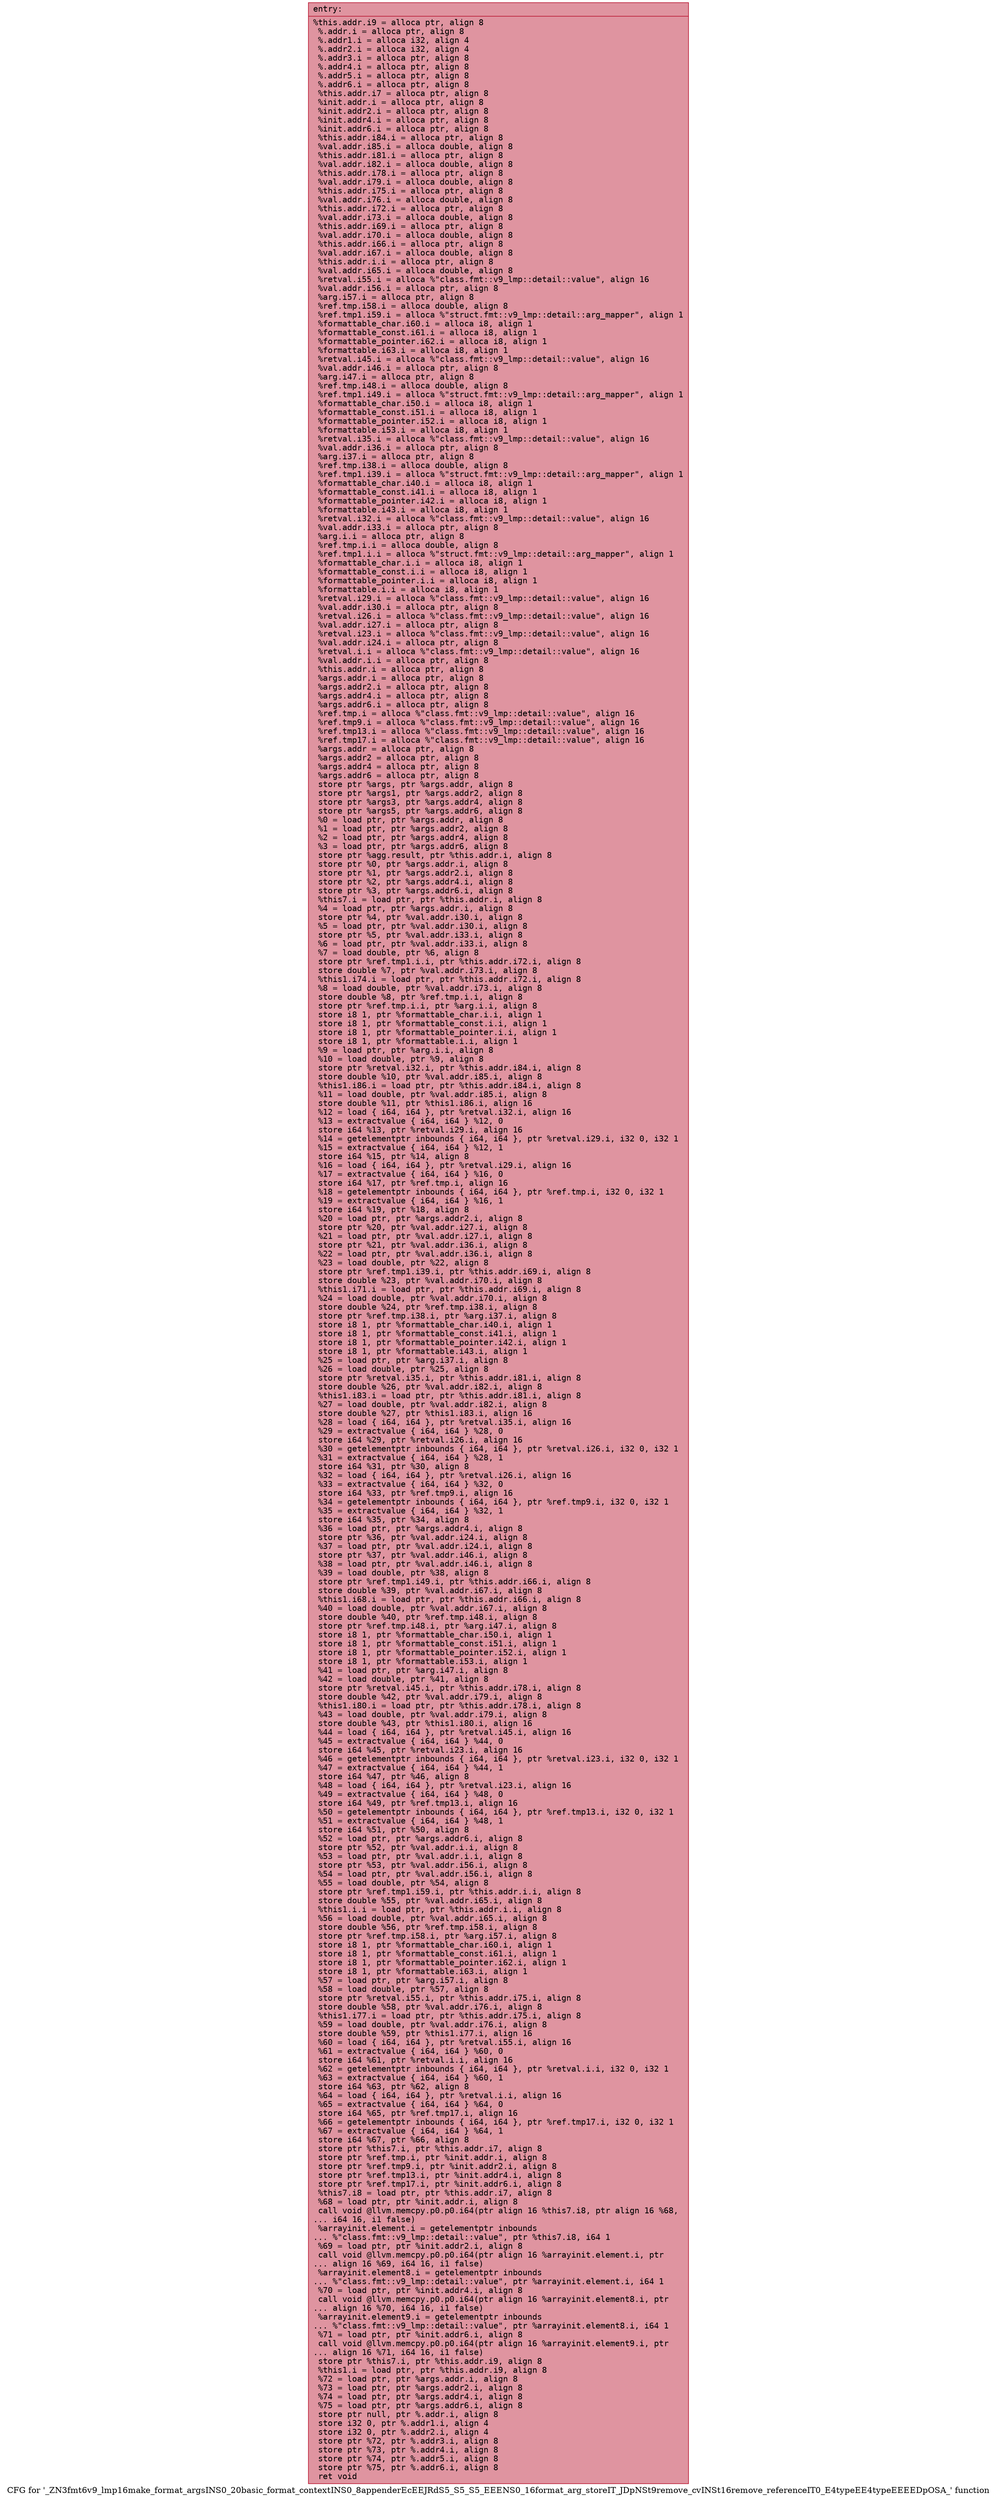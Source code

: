 digraph "CFG for '_ZN3fmt6v9_lmp16make_format_argsINS0_20basic_format_contextINS0_8appenderEcEEJRdS5_S5_S5_EEENS0_16format_arg_storeIT_JDpNSt9remove_cvINSt16remove_referenceIT0_E4typeEE4typeEEEEDpOSA_' function" {
	label="CFG for '_ZN3fmt6v9_lmp16make_format_argsINS0_20basic_format_contextINS0_8appenderEcEEJRdS5_S5_S5_EEENS0_16format_arg_storeIT_JDpNSt9remove_cvINSt16remove_referenceIT0_E4typeEE4typeEEEEDpOSA_' function";

	Node0x5563be1700d0 [shape=record,color="#b70d28ff", style=filled, fillcolor="#b70d2870" fontname="Courier",label="{entry:\l|  %this.addr.i9 = alloca ptr, align 8\l  %.addr.i = alloca ptr, align 8\l  %.addr1.i = alloca i32, align 4\l  %.addr2.i = alloca i32, align 4\l  %.addr3.i = alloca ptr, align 8\l  %.addr4.i = alloca ptr, align 8\l  %.addr5.i = alloca ptr, align 8\l  %.addr6.i = alloca ptr, align 8\l  %this.addr.i7 = alloca ptr, align 8\l  %init.addr.i = alloca ptr, align 8\l  %init.addr2.i = alloca ptr, align 8\l  %init.addr4.i = alloca ptr, align 8\l  %init.addr6.i = alloca ptr, align 8\l  %this.addr.i84.i = alloca ptr, align 8\l  %val.addr.i85.i = alloca double, align 8\l  %this.addr.i81.i = alloca ptr, align 8\l  %val.addr.i82.i = alloca double, align 8\l  %this.addr.i78.i = alloca ptr, align 8\l  %val.addr.i79.i = alloca double, align 8\l  %this.addr.i75.i = alloca ptr, align 8\l  %val.addr.i76.i = alloca double, align 8\l  %this.addr.i72.i = alloca ptr, align 8\l  %val.addr.i73.i = alloca double, align 8\l  %this.addr.i69.i = alloca ptr, align 8\l  %val.addr.i70.i = alloca double, align 8\l  %this.addr.i66.i = alloca ptr, align 8\l  %val.addr.i67.i = alloca double, align 8\l  %this.addr.i.i = alloca ptr, align 8\l  %val.addr.i65.i = alloca double, align 8\l  %retval.i55.i = alloca %\"class.fmt::v9_lmp::detail::value\", align 16\l  %val.addr.i56.i = alloca ptr, align 8\l  %arg.i57.i = alloca ptr, align 8\l  %ref.tmp.i58.i = alloca double, align 8\l  %ref.tmp1.i59.i = alloca %\"struct.fmt::v9_lmp::detail::arg_mapper\", align 1\l  %formattable_char.i60.i = alloca i8, align 1\l  %formattable_const.i61.i = alloca i8, align 1\l  %formattable_pointer.i62.i = alloca i8, align 1\l  %formattable.i63.i = alloca i8, align 1\l  %retval.i45.i = alloca %\"class.fmt::v9_lmp::detail::value\", align 16\l  %val.addr.i46.i = alloca ptr, align 8\l  %arg.i47.i = alloca ptr, align 8\l  %ref.tmp.i48.i = alloca double, align 8\l  %ref.tmp1.i49.i = alloca %\"struct.fmt::v9_lmp::detail::arg_mapper\", align 1\l  %formattable_char.i50.i = alloca i8, align 1\l  %formattable_const.i51.i = alloca i8, align 1\l  %formattable_pointer.i52.i = alloca i8, align 1\l  %formattable.i53.i = alloca i8, align 1\l  %retval.i35.i = alloca %\"class.fmt::v9_lmp::detail::value\", align 16\l  %val.addr.i36.i = alloca ptr, align 8\l  %arg.i37.i = alloca ptr, align 8\l  %ref.tmp.i38.i = alloca double, align 8\l  %ref.tmp1.i39.i = alloca %\"struct.fmt::v9_lmp::detail::arg_mapper\", align 1\l  %formattable_char.i40.i = alloca i8, align 1\l  %formattable_const.i41.i = alloca i8, align 1\l  %formattable_pointer.i42.i = alloca i8, align 1\l  %formattable.i43.i = alloca i8, align 1\l  %retval.i32.i = alloca %\"class.fmt::v9_lmp::detail::value\", align 16\l  %val.addr.i33.i = alloca ptr, align 8\l  %arg.i.i = alloca ptr, align 8\l  %ref.tmp.i.i = alloca double, align 8\l  %ref.tmp1.i.i = alloca %\"struct.fmt::v9_lmp::detail::arg_mapper\", align 1\l  %formattable_char.i.i = alloca i8, align 1\l  %formattable_const.i.i = alloca i8, align 1\l  %formattable_pointer.i.i = alloca i8, align 1\l  %formattable.i.i = alloca i8, align 1\l  %retval.i29.i = alloca %\"class.fmt::v9_lmp::detail::value\", align 16\l  %val.addr.i30.i = alloca ptr, align 8\l  %retval.i26.i = alloca %\"class.fmt::v9_lmp::detail::value\", align 16\l  %val.addr.i27.i = alloca ptr, align 8\l  %retval.i23.i = alloca %\"class.fmt::v9_lmp::detail::value\", align 16\l  %val.addr.i24.i = alloca ptr, align 8\l  %retval.i.i = alloca %\"class.fmt::v9_lmp::detail::value\", align 16\l  %val.addr.i.i = alloca ptr, align 8\l  %this.addr.i = alloca ptr, align 8\l  %args.addr.i = alloca ptr, align 8\l  %args.addr2.i = alloca ptr, align 8\l  %args.addr4.i = alloca ptr, align 8\l  %args.addr6.i = alloca ptr, align 8\l  %ref.tmp.i = alloca %\"class.fmt::v9_lmp::detail::value\", align 16\l  %ref.tmp9.i = alloca %\"class.fmt::v9_lmp::detail::value\", align 16\l  %ref.tmp13.i = alloca %\"class.fmt::v9_lmp::detail::value\", align 16\l  %ref.tmp17.i = alloca %\"class.fmt::v9_lmp::detail::value\", align 16\l  %args.addr = alloca ptr, align 8\l  %args.addr2 = alloca ptr, align 8\l  %args.addr4 = alloca ptr, align 8\l  %args.addr6 = alloca ptr, align 8\l  store ptr %args, ptr %args.addr, align 8\l  store ptr %args1, ptr %args.addr2, align 8\l  store ptr %args3, ptr %args.addr4, align 8\l  store ptr %args5, ptr %args.addr6, align 8\l  %0 = load ptr, ptr %args.addr, align 8\l  %1 = load ptr, ptr %args.addr2, align 8\l  %2 = load ptr, ptr %args.addr4, align 8\l  %3 = load ptr, ptr %args.addr6, align 8\l  store ptr %agg.result, ptr %this.addr.i, align 8\l  store ptr %0, ptr %args.addr.i, align 8\l  store ptr %1, ptr %args.addr2.i, align 8\l  store ptr %2, ptr %args.addr4.i, align 8\l  store ptr %3, ptr %args.addr6.i, align 8\l  %this7.i = load ptr, ptr %this.addr.i, align 8\l  %4 = load ptr, ptr %args.addr.i, align 8\l  store ptr %4, ptr %val.addr.i30.i, align 8\l  %5 = load ptr, ptr %val.addr.i30.i, align 8\l  store ptr %5, ptr %val.addr.i33.i, align 8\l  %6 = load ptr, ptr %val.addr.i33.i, align 8\l  %7 = load double, ptr %6, align 8\l  store ptr %ref.tmp1.i.i, ptr %this.addr.i72.i, align 8\l  store double %7, ptr %val.addr.i73.i, align 8\l  %this1.i74.i = load ptr, ptr %this.addr.i72.i, align 8\l  %8 = load double, ptr %val.addr.i73.i, align 8\l  store double %8, ptr %ref.tmp.i.i, align 8\l  store ptr %ref.tmp.i.i, ptr %arg.i.i, align 8\l  store i8 1, ptr %formattable_char.i.i, align 1\l  store i8 1, ptr %formattable_const.i.i, align 1\l  store i8 1, ptr %formattable_pointer.i.i, align 1\l  store i8 1, ptr %formattable.i.i, align 1\l  %9 = load ptr, ptr %arg.i.i, align 8\l  %10 = load double, ptr %9, align 8\l  store ptr %retval.i32.i, ptr %this.addr.i84.i, align 8\l  store double %10, ptr %val.addr.i85.i, align 8\l  %this1.i86.i = load ptr, ptr %this.addr.i84.i, align 8\l  %11 = load double, ptr %val.addr.i85.i, align 8\l  store double %11, ptr %this1.i86.i, align 16\l  %12 = load \{ i64, i64 \}, ptr %retval.i32.i, align 16\l  %13 = extractvalue \{ i64, i64 \} %12, 0\l  store i64 %13, ptr %retval.i29.i, align 16\l  %14 = getelementptr inbounds \{ i64, i64 \}, ptr %retval.i29.i, i32 0, i32 1\l  %15 = extractvalue \{ i64, i64 \} %12, 1\l  store i64 %15, ptr %14, align 8\l  %16 = load \{ i64, i64 \}, ptr %retval.i29.i, align 16\l  %17 = extractvalue \{ i64, i64 \} %16, 0\l  store i64 %17, ptr %ref.tmp.i, align 16\l  %18 = getelementptr inbounds \{ i64, i64 \}, ptr %ref.tmp.i, i32 0, i32 1\l  %19 = extractvalue \{ i64, i64 \} %16, 1\l  store i64 %19, ptr %18, align 8\l  %20 = load ptr, ptr %args.addr2.i, align 8\l  store ptr %20, ptr %val.addr.i27.i, align 8\l  %21 = load ptr, ptr %val.addr.i27.i, align 8\l  store ptr %21, ptr %val.addr.i36.i, align 8\l  %22 = load ptr, ptr %val.addr.i36.i, align 8\l  %23 = load double, ptr %22, align 8\l  store ptr %ref.tmp1.i39.i, ptr %this.addr.i69.i, align 8\l  store double %23, ptr %val.addr.i70.i, align 8\l  %this1.i71.i = load ptr, ptr %this.addr.i69.i, align 8\l  %24 = load double, ptr %val.addr.i70.i, align 8\l  store double %24, ptr %ref.tmp.i38.i, align 8\l  store ptr %ref.tmp.i38.i, ptr %arg.i37.i, align 8\l  store i8 1, ptr %formattable_char.i40.i, align 1\l  store i8 1, ptr %formattable_const.i41.i, align 1\l  store i8 1, ptr %formattable_pointer.i42.i, align 1\l  store i8 1, ptr %formattable.i43.i, align 1\l  %25 = load ptr, ptr %arg.i37.i, align 8\l  %26 = load double, ptr %25, align 8\l  store ptr %retval.i35.i, ptr %this.addr.i81.i, align 8\l  store double %26, ptr %val.addr.i82.i, align 8\l  %this1.i83.i = load ptr, ptr %this.addr.i81.i, align 8\l  %27 = load double, ptr %val.addr.i82.i, align 8\l  store double %27, ptr %this1.i83.i, align 16\l  %28 = load \{ i64, i64 \}, ptr %retval.i35.i, align 16\l  %29 = extractvalue \{ i64, i64 \} %28, 0\l  store i64 %29, ptr %retval.i26.i, align 16\l  %30 = getelementptr inbounds \{ i64, i64 \}, ptr %retval.i26.i, i32 0, i32 1\l  %31 = extractvalue \{ i64, i64 \} %28, 1\l  store i64 %31, ptr %30, align 8\l  %32 = load \{ i64, i64 \}, ptr %retval.i26.i, align 16\l  %33 = extractvalue \{ i64, i64 \} %32, 0\l  store i64 %33, ptr %ref.tmp9.i, align 16\l  %34 = getelementptr inbounds \{ i64, i64 \}, ptr %ref.tmp9.i, i32 0, i32 1\l  %35 = extractvalue \{ i64, i64 \} %32, 1\l  store i64 %35, ptr %34, align 8\l  %36 = load ptr, ptr %args.addr4.i, align 8\l  store ptr %36, ptr %val.addr.i24.i, align 8\l  %37 = load ptr, ptr %val.addr.i24.i, align 8\l  store ptr %37, ptr %val.addr.i46.i, align 8\l  %38 = load ptr, ptr %val.addr.i46.i, align 8\l  %39 = load double, ptr %38, align 8\l  store ptr %ref.tmp1.i49.i, ptr %this.addr.i66.i, align 8\l  store double %39, ptr %val.addr.i67.i, align 8\l  %this1.i68.i = load ptr, ptr %this.addr.i66.i, align 8\l  %40 = load double, ptr %val.addr.i67.i, align 8\l  store double %40, ptr %ref.tmp.i48.i, align 8\l  store ptr %ref.tmp.i48.i, ptr %arg.i47.i, align 8\l  store i8 1, ptr %formattable_char.i50.i, align 1\l  store i8 1, ptr %formattable_const.i51.i, align 1\l  store i8 1, ptr %formattable_pointer.i52.i, align 1\l  store i8 1, ptr %formattable.i53.i, align 1\l  %41 = load ptr, ptr %arg.i47.i, align 8\l  %42 = load double, ptr %41, align 8\l  store ptr %retval.i45.i, ptr %this.addr.i78.i, align 8\l  store double %42, ptr %val.addr.i79.i, align 8\l  %this1.i80.i = load ptr, ptr %this.addr.i78.i, align 8\l  %43 = load double, ptr %val.addr.i79.i, align 8\l  store double %43, ptr %this1.i80.i, align 16\l  %44 = load \{ i64, i64 \}, ptr %retval.i45.i, align 16\l  %45 = extractvalue \{ i64, i64 \} %44, 0\l  store i64 %45, ptr %retval.i23.i, align 16\l  %46 = getelementptr inbounds \{ i64, i64 \}, ptr %retval.i23.i, i32 0, i32 1\l  %47 = extractvalue \{ i64, i64 \} %44, 1\l  store i64 %47, ptr %46, align 8\l  %48 = load \{ i64, i64 \}, ptr %retval.i23.i, align 16\l  %49 = extractvalue \{ i64, i64 \} %48, 0\l  store i64 %49, ptr %ref.tmp13.i, align 16\l  %50 = getelementptr inbounds \{ i64, i64 \}, ptr %ref.tmp13.i, i32 0, i32 1\l  %51 = extractvalue \{ i64, i64 \} %48, 1\l  store i64 %51, ptr %50, align 8\l  %52 = load ptr, ptr %args.addr6.i, align 8\l  store ptr %52, ptr %val.addr.i.i, align 8\l  %53 = load ptr, ptr %val.addr.i.i, align 8\l  store ptr %53, ptr %val.addr.i56.i, align 8\l  %54 = load ptr, ptr %val.addr.i56.i, align 8\l  %55 = load double, ptr %54, align 8\l  store ptr %ref.tmp1.i59.i, ptr %this.addr.i.i, align 8\l  store double %55, ptr %val.addr.i65.i, align 8\l  %this1.i.i = load ptr, ptr %this.addr.i.i, align 8\l  %56 = load double, ptr %val.addr.i65.i, align 8\l  store double %56, ptr %ref.tmp.i58.i, align 8\l  store ptr %ref.tmp.i58.i, ptr %arg.i57.i, align 8\l  store i8 1, ptr %formattable_char.i60.i, align 1\l  store i8 1, ptr %formattable_const.i61.i, align 1\l  store i8 1, ptr %formattable_pointer.i62.i, align 1\l  store i8 1, ptr %formattable.i63.i, align 1\l  %57 = load ptr, ptr %arg.i57.i, align 8\l  %58 = load double, ptr %57, align 8\l  store ptr %retval.i55.i, ptr %this.addr.i75.i, align 8\l  store double %58, ptr %val.addr.i76.i, align 8\l  %this1.i77.i = load ptr, ptr %this.addr.i75.i, align 8\l  %59 = load double, ptr %val.addr.i76.i, align 8\l  store double %59, ptr %this1.i77.i, align 16\l  %60 = load \{ i64, i64 \}, ptr %retval.i55.i, align 16\l  %61 = extractvalue \{ i64, i64 \} %60, 0\l  store i64 %61, ptr %retval.i.i, align 16\l  %62 = getelementptr inbounds \{ i64, i64 \}, ptr %retval.i.i, i32 0, i32 1\l  %63 = extractvalue \{ i64, i64 \} %60, 1\l  store i64 %63, ptr %62, align 8\l  %64 = load \{ i64, i64 \}, ptr %retval.i.i, align 16\l  %65 = extractvalue \{ i64, i64 \} %64, 0\l  store i64 %65, ptr %ref.tmp17.i, align 16\l  %66 = getelementptr inbounds \{ i64, i64 \}, ptr %ref.tmp17.i, i32 0, i32 1\l  %67 = extractvalue \{ i64, i64 \} %64, 1\l  store i64 %67, ptr %66, align 8\l  store ptr %this7.i, ptr %this.addr.i7, align 8\l  store ptr %ref.tmp.i, ptr %init.addr.i, align 8\l  store ptr %ref.tmp9.i, ptr %init.addr2.i, align 8\l  store ptr %ref.tmp13.i, ptr %init.addr4.i, align 8\l  store ptr %ref.tmp17.i, ptr %init.addr6.i, align 8\l  %this7.i8 = load ptr, ptr %this.addr.i7, align 8\l  %68 = load ptr, ptr %init.addr.i, align 8\l  call void @llvm.memcpy.p0.p0.i64(ptr align 16 %this7.i8, ptr align 16 %68,\l... i64 16, i1 false)\l  %arrayinit.element.i = getelementptr inbounds\l... %\"class.fmt::v9_lmp::detail::value\", ptr %this7.i8, i64 1\l  %69 = load ptr, ptr %init.addr2.i, align 8\l  call void @llvm.memcpy.p0.p0.i64(ptr align 16 %arrayinit.element.i, ptr\l... align 16 %69, i64 16, i1 false)\l  %arrayinit.element8.i = getelementptr inbounds\l... %\"class.fmt::v9_lmp::detail::value\", ptr %arrayinit.element.i, i64 1\l  %70 = load ptr, ptr %init.addr4.i, align 8\l  call void @llvm.memcpy.p0.p0.i64(ptr align 16 %arrayinit.element8.i, ptr\l... align 16 %70, i64 16, i1 false)\l  %arrayinit.element9.i = getelementptr inbounds\l... %\"class.fmt::v9_lmp::detail::value\", ptr %arrayinit.element8.i, i64 1\l  %71 = load ptr, ptr %init.addr6.i, align 8\l  call void @llvm.memcpy.p0.p0.i64(ptr align 16 %arrayinit.element9.i, ptr\l... align 16 %71, i64 16, i1 false)\l  store ptr %this7.i, ptr %this.addr.i9, align 8\l  %this1.i = load ptr, ptr %this.addr.i9, align 8\l  %72 = load ptr, ptr %args.addr.i, align 8\l  %73 = load ptr, ptr %args.addr2.i, align 8\l  %74 = load ptr, ptr %args.addr4.i, align 8\l  %75 = load ptr, ptr %args.addr6.i, align 8\l  store ptr null, ptr %.addr.i, align 8\l  store i32 0, ptr %.addr1.i, align 4\l  store i32 0, ptr %.addr2.i, align 4\l  store ptr %72, ptr %.addr3.i, align 8\l  store ptr %73, ptr %.addr4.i, align 8\l  store ptr %74, ptr %.addr5.i, align 8\l  store ptr %75, ptr %.addr6.i, align 8\l  ret void\l}"];
}
